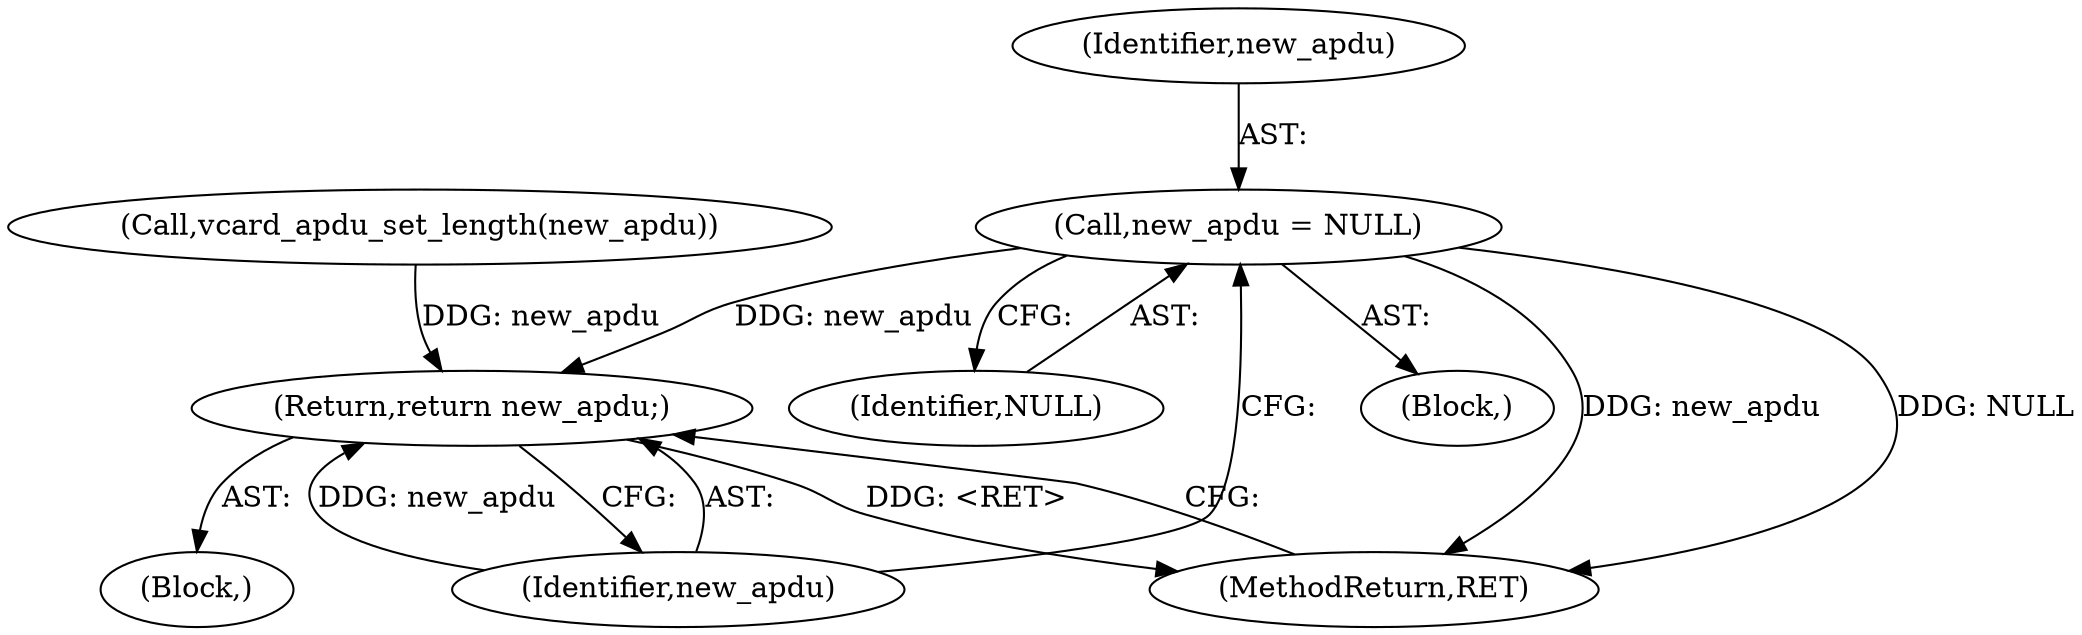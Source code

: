 digraph "0_spice_9113dc6a303604a2d9812ac70c17d076ef11886c@pointer" {
"1000166" [label="(Call,new_apdu = NULL)"];
"1000169" [label="(Return,return new_apdu;)"];
"1000171" [label="(MethodReturn,RET)"];
"1000104" [label="(Block,)"];
"1000166" [label="(Call,new_apdu = NULL)"];
"1000168" [label="(Identifier,NULL)"];
"1000169" [label="(Return,return new_apdu;)"];
"1000156" [label="(Call,vcard_apdu_set_length(new_apdu))"];
"1000163" [label="(Block,)"];
"1000167" [label="(Identifier,new_apdu)"];
"1000170" [label="(Identifier,new_apdu)"];
"1000166" -> "1000163"  [label="AST: "];
"1000166" -> "1000168"  [label="CFG: "];
"1000167" -> "1000166"  [label="AST: "];
"1000168" -> "1000166"  [label="AST: "];
"1000170" -> "1000166"  [label="CFG: "];
"1000166" -> "1000171"  [label="DDG: NULL"];
"1000166" -> "1000171"  [label="DDG: new_apdu"];
"1000166" -> "1000169"  [label="DDG: new_apdu"];
"1000169" -> "1000104"  [label="AST: "];
"1000169" -> "1000170"  [label="CFG: "];
"1000170" -> "1000169"  [label="AST: "];
"1000171" -> "1000169"  [label="CFG: "];
"1000169" -> "1000171"  [label="DDG: <RET>"];
"1000170" -> "1000169"  [label="DDG: new_apdu"];
"1000156" -> "1000169"  [label="DDG: new_apdu"];
}
